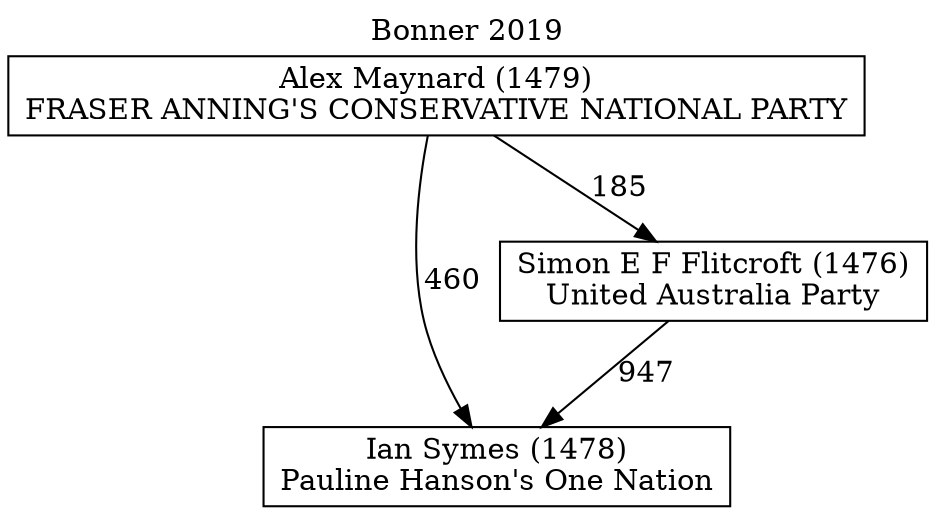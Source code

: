 // House preference flow
digraph "Ian Symes (1478)_Bonner_2019" {
	graph [label="Bonner 2019" labelloc=t mclimit=10]
	node [shape=box]
	"Ian Symes (1478)" [label="Ian Symes (1478)
Pauline Hanson's One Nation"]
	"Simon E F Flitcroft (1476)" [label="Simon E F Flitcroft (1476)
United Australia Party"]
	"Alex Maynard (1479)" [label="Alex Maynard (1479)
FRASER ANNING'S CONSERVATIVE NATIONAL PARTY"]
	"Simon E F Flitcroft (1476)" -> "Ian Symes (1478)" [label=947]
	"Alex Maynard (1479)" -> "Simon E F Flitcroft (1476)" [label=185]
	"Alex Maynard (1479)" -> "Ian Symes (1478)" [label=460]
}
